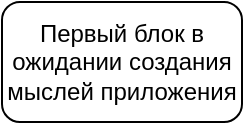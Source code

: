 <mxfile version="14.8.5" type="github">
  <diagram id="o7bYqzuO92zBYhjiVRQV" name="Page-1">
    <mxGraphModel dx="1182" dy="764" grid="1" gridSize="10" guides="1" tooltips="1" connect="1" arrows="1" fold="1" page="1" pageScale="1" pageWidth="827" pageHeight="1169" math="0" shadow="0">
      <root>
        <mxCell id="0" />
        <mxCell id="1" parent="0" />
        <mxCell id="GQqfbArkqZ1gBAA1aUDS-1" value="Первый блок в ожидании создания мыслей приложения" style="rounded=1;whiteSpace=wrap;html=1;" vertex="1" parent="1">
          <mxGeometry x="360" y="50" width="120" height="60" as="geometry" />
        </mxCell>
      </root>
    </mxGraphModel>
  </diagram>
</mxfile>

